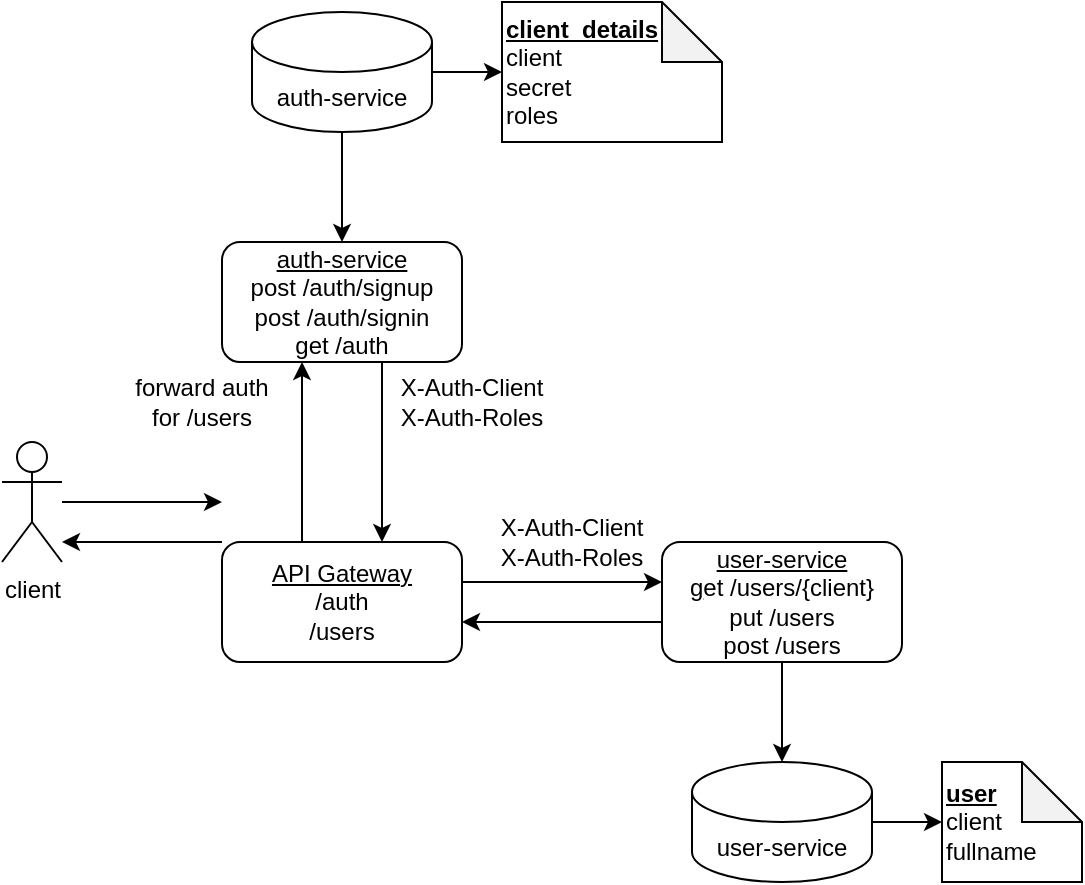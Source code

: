 <mxfile version="14.1.2" type="github">
  <diagram id="R2lEEEUBdFMjLlhIrx00" name="Page-1">
    <mxGraphModel dx="1422" dy="762" grid="1" gridSize="10" guides="1" tooltips="1" connect="1" arrows="1" fold="1" page="1" pageScale="1" pageWidth="850" pageHeight="1100" math="0" shadow="0" extFonts="Permanent Marker^https://fonts.googleapis.com/css?family=Permanent+Marker">
      <root>
        <mxCell id="0" />
        <mxCell id="1" parent="0" />
        <mxCell id="2kVcuih4vim7N5ecQymW-15" value="" style="edgeStyle=orthogonalEdgeStyle;rounded=0;orthogonalLoop=1;jettySize=auto;html=1;" edge="1" parent="1" source="2kVcuih4vim7N5ecQymW-1" target="2kVcuih4vim7N5ecQymW-3">
          <mxGeometry relative="1" as="geometry">
            <Array as="points">
              <mxPoint x="310" y="320" />
              <mxPoint x="310" y="320" />
            </Array>
          </mxGeometry>
        </mxCell>
        <mxCell id="2kVcuih4vim7N5ecQymW-22" value="" style="edgeStyle=orthogonalEdgeStyle;rounded=0;orthogonalLoop=1;jettySize=auto;html=1;" edge="1" parent="1" source="2kVcuih4vim7N5ecQymW-1" target="2kVcuih4vim7N5ecQymW-2">
          <mxGeometry relative="1" as="geometry">
            <Array as="points">
              <mxPoint x="190" y="240" />
              <mxPoint x="190" y="240" />
            </Array>
          </mxGeometry>
        </mxCell>
        <mxCell id="2kVcuih4vim7N5ecQymW-26" value="" style="edgeStyle=orthogonalEdgeStyle;rounded=0;orthogonalLoop=1;jettySize=auto;html=1;" edge="1" parent="1" source="2kVcuih4vim7N5ecQymW-1" target="2kVcuih4vim7N5ecQymW-24">
          <mxGeometry relative="1" as="geometry">
            <Array as="points">
              <mxPoint x="110" y="300" />
              <mxPoint x="110" y="300" />
            </Array>
          </mxGeometry>
        </mxCell>
        <mxCell id="2kVcuih4vim7N5ecQymW-1" value="&lt;u&gt;API Gateway&lt;/u&gt;&lt;br&gt;/auth&lt;br&gt;/users" style="rounded=1;whiteSpace=wrap;html=1;" vertex="1" parent="1">
          <mxGeometry x="150" y="300" width="120" height="60" as="geometry" />
        </mxCell>
        <mxCell id="2kVcuih4vim7N5ecQymW-23" value="" style="edgeStyle=orthogonalEdgeStyle;rounded=0;orthogonalLoop=1;jettySize=auto;html=1;" edge="1" parent="1" source="2kVcuih4vim7N5ecQymW-2" target="2kVcuih4vim7N5ecQymW-1">
          <mxGeometry relative="1" as="geometry">
            <Array as="points">
              <mxPoint x="230" y="240" />
              <mxPoint x="230" y="240" />
            </Array>
          </mxGeometry>
        </mxCell>
        <mxCell id="2kVcuih4vim7N5ecQymW-2" value="&lt;u&gt;auth-service&lt;/u&gt;&lt;br&gt;post /auth/signup&lt;br&gt;post /auth/signin&lt;br&gt;get /auth" style="rounded=1;whiteSpace=wrap;html=1;" vertex="1" parent="1">
          <mxGeometry x="150" y="150" width="120" height="60" as="geometry" />
        </mxCell>
        <mxCell id="2kVcuih4vim7N5ecQymW-14" style="edgeStyle=orthogonalEdgeStyle;rounded=0;orthogonalLoop=1;jettySize=auto;html=1;" edge="1" parent="1" source="2kVcuih4vim7N5ecQymW-3" target="2kVcuih4vim7N5ecQymW-6">
          <mxGeometry relative="1" as="geometry" />
        </mxCell>
        <mxCell id="2kVcuih4vim7N5ecQymW-16" value="" style="edgeStyle=orthogonalEdgeStyle;rounded=0;orthogonalLoop=1;jettySize=auto;html=1;" edge="1" parent="1" source="2kVcuih4vim7N5ecQymW-3" target="2kVcuih4vim7N5ecQymW-1">
          <mxGeometry relative="1" as="geometry">
            <Array as="points">
              <mxPoint x="350" y="340" />
              <mxPoint x="350" y="340" />
            </Array>
          </mxGeometry>
        </mxCell>
        <mxCell id="2kVcuih4vim7N5ecQymW-3" value="&lt;u&gt;user-service&lt;br&gt;g&lt;/u&gt;et /users/{client}&lt;br&gt;put /users&lt;br&gt;post /users" style="rounded=1;whiteSpace=wrap;html=1;" vertex="1" parent="1">
          <mxGeometry x="370" y="300" width="120" height="60" as="geometry" />
        </mxCell>
        <mxCell id="2kVcuih4vim7N5ecQymW-12" value="" style="edgeStyle=orthogonalEdgeStyle;rounded=0;orthogonalLoop=1;jettySize=auto;html=1;" edge="1" parent="1" source="2kVcuih4vim7N5ecQymW-5" target="2kVcuih4vim7N5ecQymW-11">
          <mxGeometry relative="1" as="geometry" />
        </mxCell>
        <mxCell id="2kVcuih4vim7N5ecQymW-13" style="edgeStyle=orthogonalEdgeStyle;rounded=0;orthogonalLoop=1;jettySize=auto;html=1;entryX=0.5;entryY=0;entryDx=0;entryDy=0;" edge="1" parent="1" source="2kVcuih4vim7N5ecQymW-5" target="2kVcuih4vim7N5ecQymW-2">
          <mxGeometry relative="1" as="geometry" />
        </mxCell>
        <mxCell id="2kVcuih4vim7N5ecQymW-5" value="auth-service" style="shape=cylinder3;whiteSpace=wrap;html=1;boundedLbl=1;backgroundOutline=1;size=15;" vertex="1" parent="1">
          <mxGeometry x="165" y="35" width="90" height="60" as="geometry" />
        </mxCell>
        <mxCell id="2kVcuih4vim7N5ecQymW-8" value="" style="edgeStyle=orthogonalEdgeStyle;rounded=0;orthogonalLoop=1;jettySize=auto;html=1;" edge="1" parent="1" source="2kVcuih4vim7N5ecQymW-6" target="2kVcuih4vim7N5ecQymW-7">
          <mxGeometry relative="1" as="geometry" />
        </mxCell>
        <mxCell id="2kVcuih4vim7N5ecQymW-6" value="user-service" style="shape=cylinder3;whiteSpace=wrap;html=1;boundedLbl=1;backgroundOutline=1;size=15;" vertex="1" parent="1">
          <mxGeometry x="385" y="410" width="90" height="60" as="geometry" />
        </mxCell>
        <mxCell id="2kVcuih4vim7N5ecQymW-7" value="&lt;b&gt;&lt;u&gt;user&lt;/u&gt;&lt;/b&gt;&lt;br&gt;client&lt;br&gt;fullname" style="shape=note;whiteSpace=wrap;html=1;backgroundOutline=1;darkOpacity=0.05;align=left;" vertex="1" parent="1">
          <mxGeometry x="510" y="410" width="70" height="60" as="geometry" />
        </mxCell>
        <mxCell id="2kVcuih4vim7N5ecQymW-11" value="&lt;b&gt;&lt;u&gt;client_details&lt;br&gt;&lt;/u&gt;&lt;/b&gt;client&lt;br&gt;secret&lt;br&gt;roles" style="shape=note;whiteSpace=wrap;html=1;backgroundOutline=1;darkOpacity=0.05;align=left;" vertex="1" parent="1">
          <mxGeometry x="290" y="30" width="110" height="70" as="geometry" />
        </mxCell>
        <mxCell id="2kVcuih4vim7N5ecQymW-25" style="edgeStyle=orthogonalEdgeStyle;rounded=0;orthogonalLoop=1;jettySize=auto;html=1;" edge="1" parent="1">
          <mxGeometry relative="1" as="geometry">
            <mxPoint x="70" y="280" as="sourcePoint" />
            <mxPoint x="150" y="280" as="targetPoint" />
            <Array as="points">
              <mxPoint x="70" y="280" />
              <mxPoint x="150" y="280" />
            </Array>
          </mxGeometry>
        </mxCell>
        <mxCell id="2kVcuih4vim7N5ecQymW-24" value="client" style="shape=umlActor;verticalLabelPosition=bottom;verticalAlign=top;html=1;outlineConnect=0;" vertex="1" parent="1">
          <mxGeometry x="40" y="250" width="30" height="60" as="geometry" />
        </mxCell>
        <mxCell id="2kVcuih4vim7N5ecQymW-28" value="forward auth for /users" style="text;html=1;strokeColor=none;fillColor=none;align=center;verticalAlign=middle;whiteSpace=wrap;rounded=0;" vertex="1" parent="1">
          <mxGeometry x="100" y="220" width="80" height="20" as="geometry" />
        </mxCell>
        <mxCell id="2kVcuih4vim7N5ecQymW-32" value="X-Auth-Client&lt;br&gt;X-Auth-Roles" style="text;html=1;strokeColor=none;fillColor=none;align=center;verticalAlign=middle;whiteSpace=wrap;rounded=0;" vertex="1" parent="1">
          <mxGeometry x="230" y="220" width="90" height="20" as="geometry" />
        </mxCell>
        <mxCell id="2kVcuih4vim7N5ecQymW-33" value="X-Auth-Client&lt;br&gt;X-Auth-Roles" style="text;html=1;strokeColor=none;fillColor=none;align=center;verticalAlign=middle;whiteSpace=wrap;rounded=0;" vertex="1" parent="1">
          <mxGeometry x="280" y="290" width="90" height="20" as="geometry" />
        </mxCell>
      </root>
    </mxGraphModel>
  </diagram>
</mxfile>
